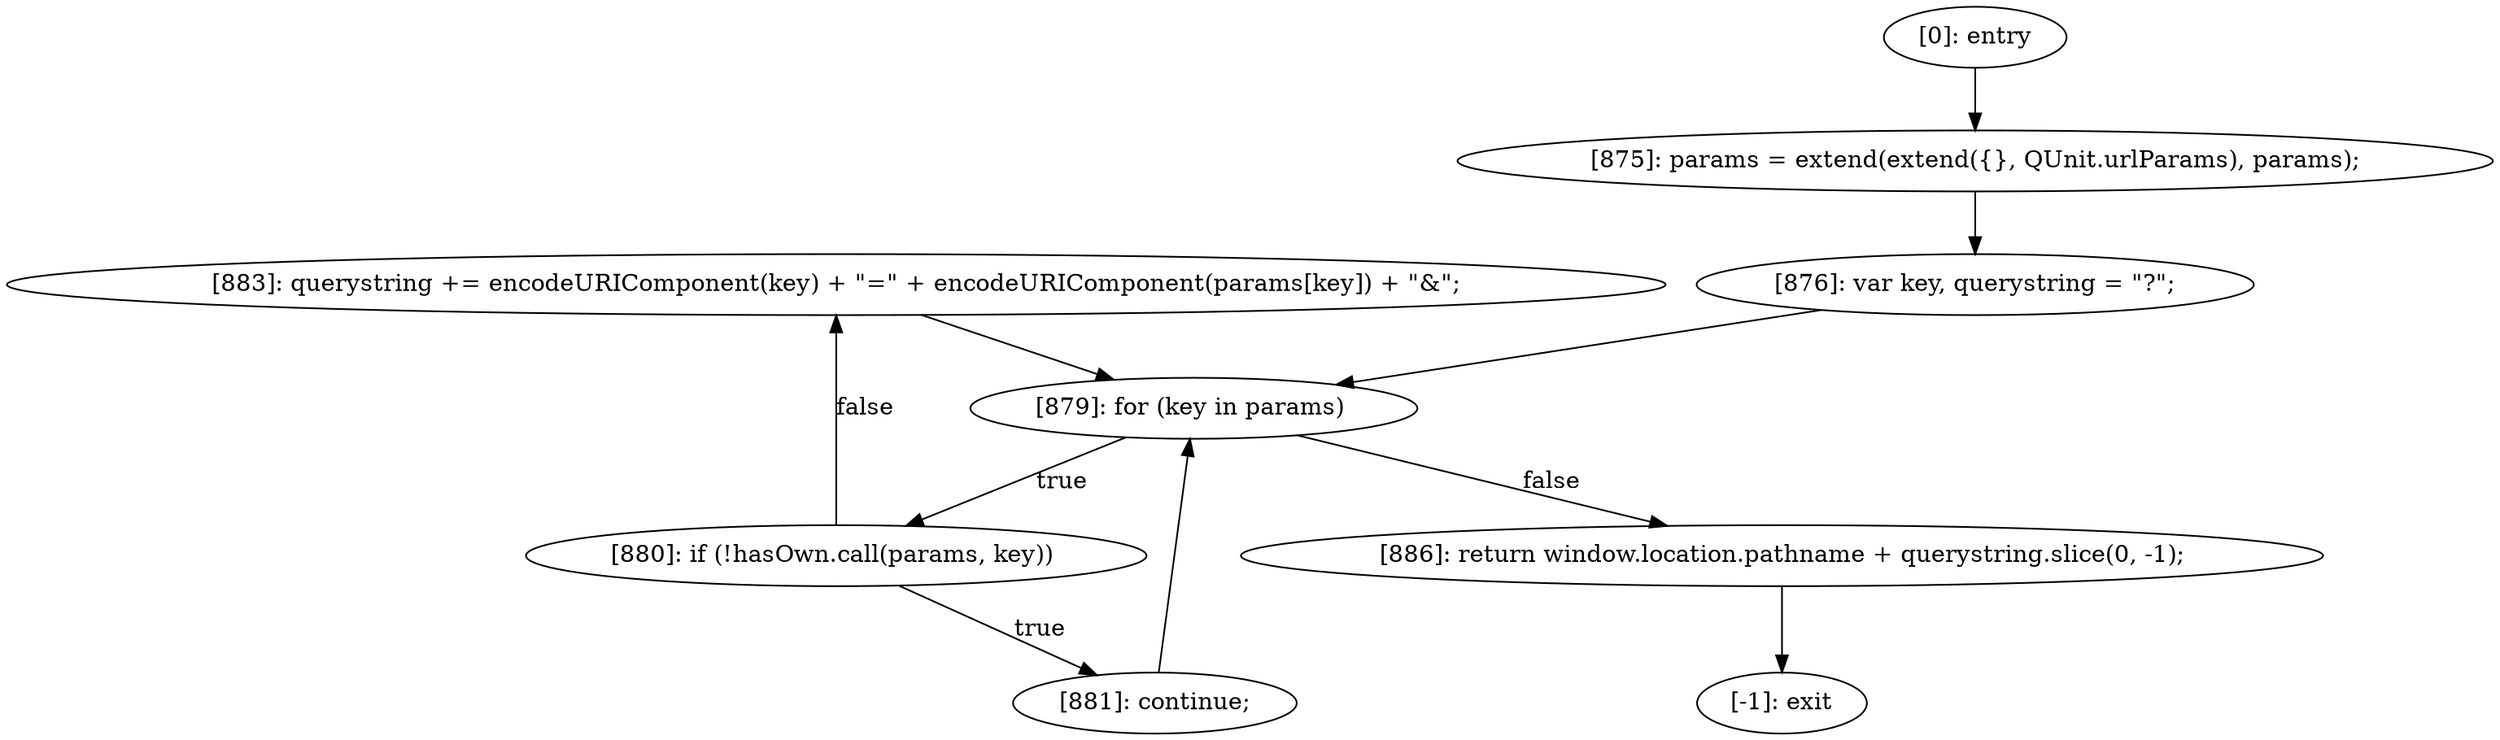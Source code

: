 digraph {
"0" [label="[883]: querystring += encodeURIComponent(key) + \"=\" + encodeURIComponent(params[key]) + \"&\";\n"] 
"1" [label="[886]: return window.location.pathname + querystring.slice(0, -1);\n"] 
"2" [label="[879]: for (key in params) "] 
"3" [label="[875]: params = extend(extend({}, QUnit.urlParams), params);\n"] 
"4" [label="[880]: if (!hasOwn.call(params, key)) "] 
"5" [label="[876]: var key, querystring = \"?\";\n"] 
"6" [label="[881]: continue;\n"] 
"7" [label="[-1]: exit"] 
"8" [label="[0]: entry"] 
"0" -> "2" [label=""] 
"1" -> "7" [label=""] 
"2" -> "1" [label="false"] 
"2" -> "4" [label="true"] 
"3" -> "5" [label=""] 
"4" -> "6" [label="true"] 
"4" -> "0" [label="false"] 
"5" -> "2" [label=""] 
"6" -> "2" [label=""] 
"8" -> "3" [label=""] 
}
